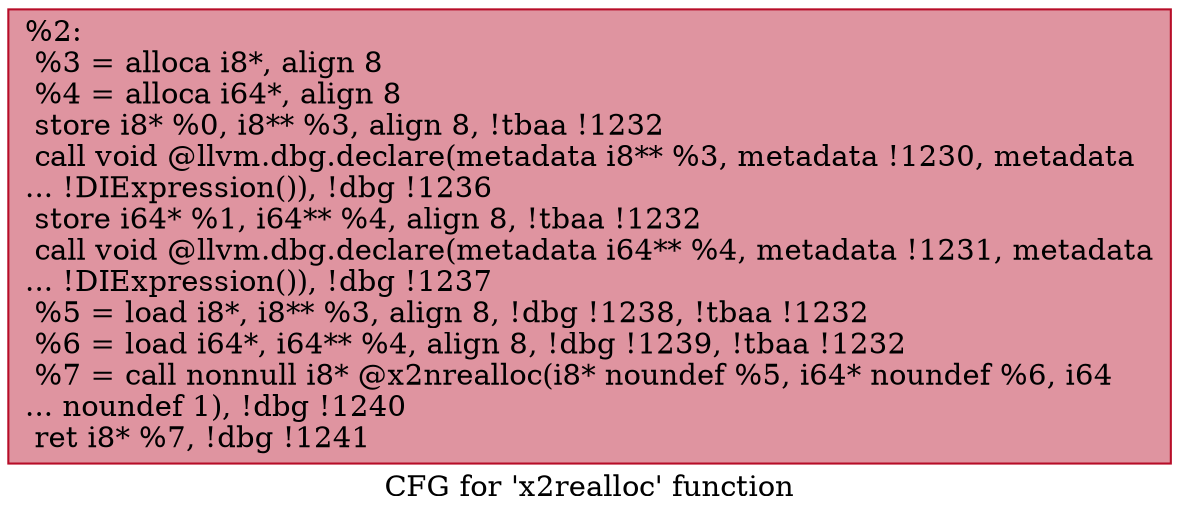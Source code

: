 digraph "CFG for 'x2realloc' function" {
	label="CFG for 'x2realloc' function";

	Node0xb60820 [shape=record,color="#b70d28ff", style=filled, fillcolor="#b70d2870",label="{%2:\l  %3 = alloca i8*, align 8\l  %4 = alloca i64*, align 8\l  store i8* %0, i8** %3, align 8, !tbaa !1232\l  call void @llvm.dbg.declare(metadata i8** %3, metadata !1230, metadata\l... !DIExpression()), !dbg !1236\l  store i64* %1, i64** %4, align 8, !tbaa !1232\l  call void @llvm.dbg.declare(metadata i64** %4, metadata !1231, metadata\l... !DIExpression()), !dbg !1237\l  %5 = load i8*, i8** %3, align 8, !dbg !1238, !tbaa !1232\l  %6 = load i64*, i64** %4, align 8, !dbg !1239, !tbaa !1232\l  %7 = call nonnull i8* @x2nrealloc(i8* noundef %5, i64* noundef %6, i64\l... noundef 1), !dbg !1240\l  ret i8* %7, !dbg !1241\l}"];
}
